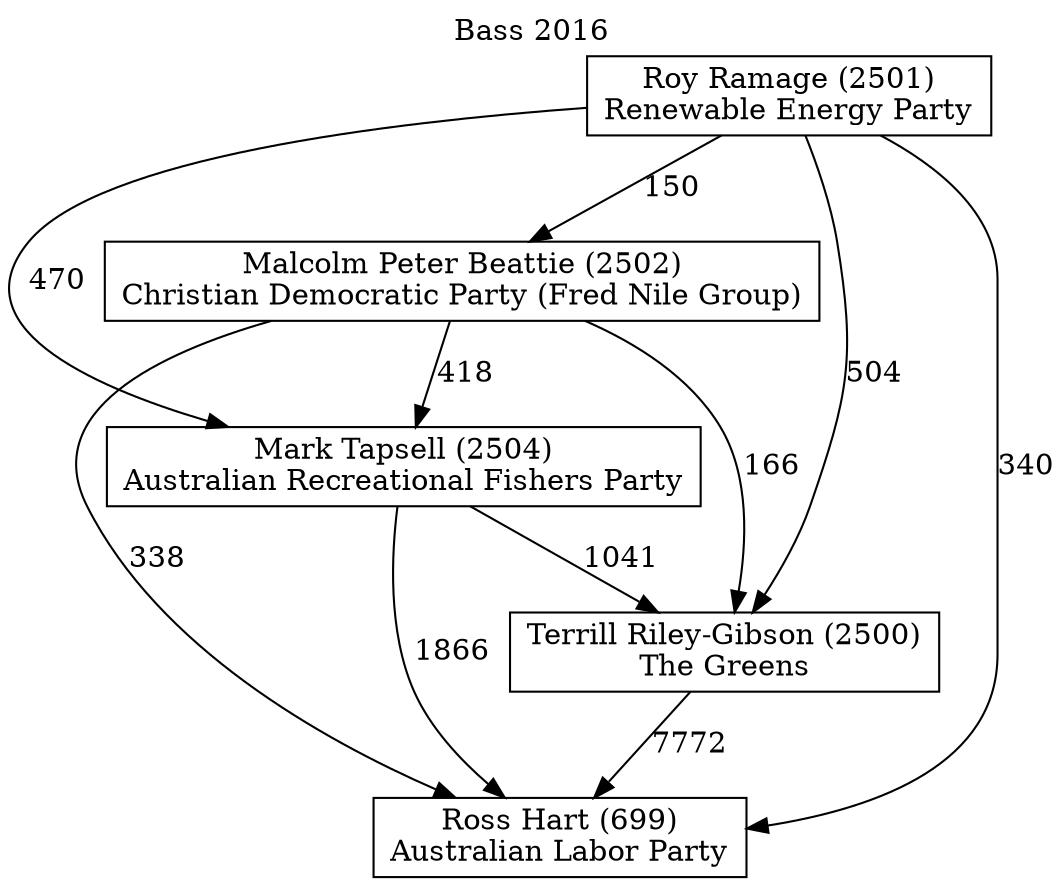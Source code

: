 // House preference flow
digraph "Ross Hart (699)_Bass_2016" {
	graph [label="Bass 2016" labelloc=t mclimit=10]
	node [shape=box]
	"Mark Tapsell (2504)" [label="Mark Tapsell (2504)
Australian Recreational Fishers Party"]
	"Ross Hart (699)" [label="Ross Hart (699)
Australian Labor Party"]
	"Malcolm Peter Beattie (2502)" [label="Malcolm Peter Beattie (2502)
Christian Democratic Party (Fred Nile Group)"]
	"Terrill Riley-Gibson (2500)" [label="Terrill Riley-Gibson (2500)
The Greens"]
	"Roy Ramage (2501)" [label="Roy Ramage (2501)
Renewable Energy Party"]
	"Terrill Riley-Gibson (2500)" -> "Ross Hart (699)" [label=7772]
	"Mark Tapsell (2504)" -> "Terrill Riley-Gibson (2500)" [label=1041]
	"Roy Ramage (2501)" -> "Malcolm Peter Beattie (2502)" [label=150]
	"Roy Ramage (2501)" -> "Ross Hart (699)" [label=340]
	"Malcolm Peter Beattie (2502)" -> "Mark Tapsell (2504)" [label=418]
	"Roy Ramage (2501)" -> "Terrill Riley-Gibson (2500)" [label=504]
	"Malcolm Peter Beattie (2502)" -> "Terrill Riley-Gibson (2500)" [label=166]
	"Malcolm Peter Beattie (2502)" -> "Ross Hart (699)" [label=338]
	"Roy Ramage (2501)" -> "Mark Tapsell (2504)" [label=470]
	"Mark Tapsell (2504)" -> "Ross Hart (699)" [label=1866]
}
